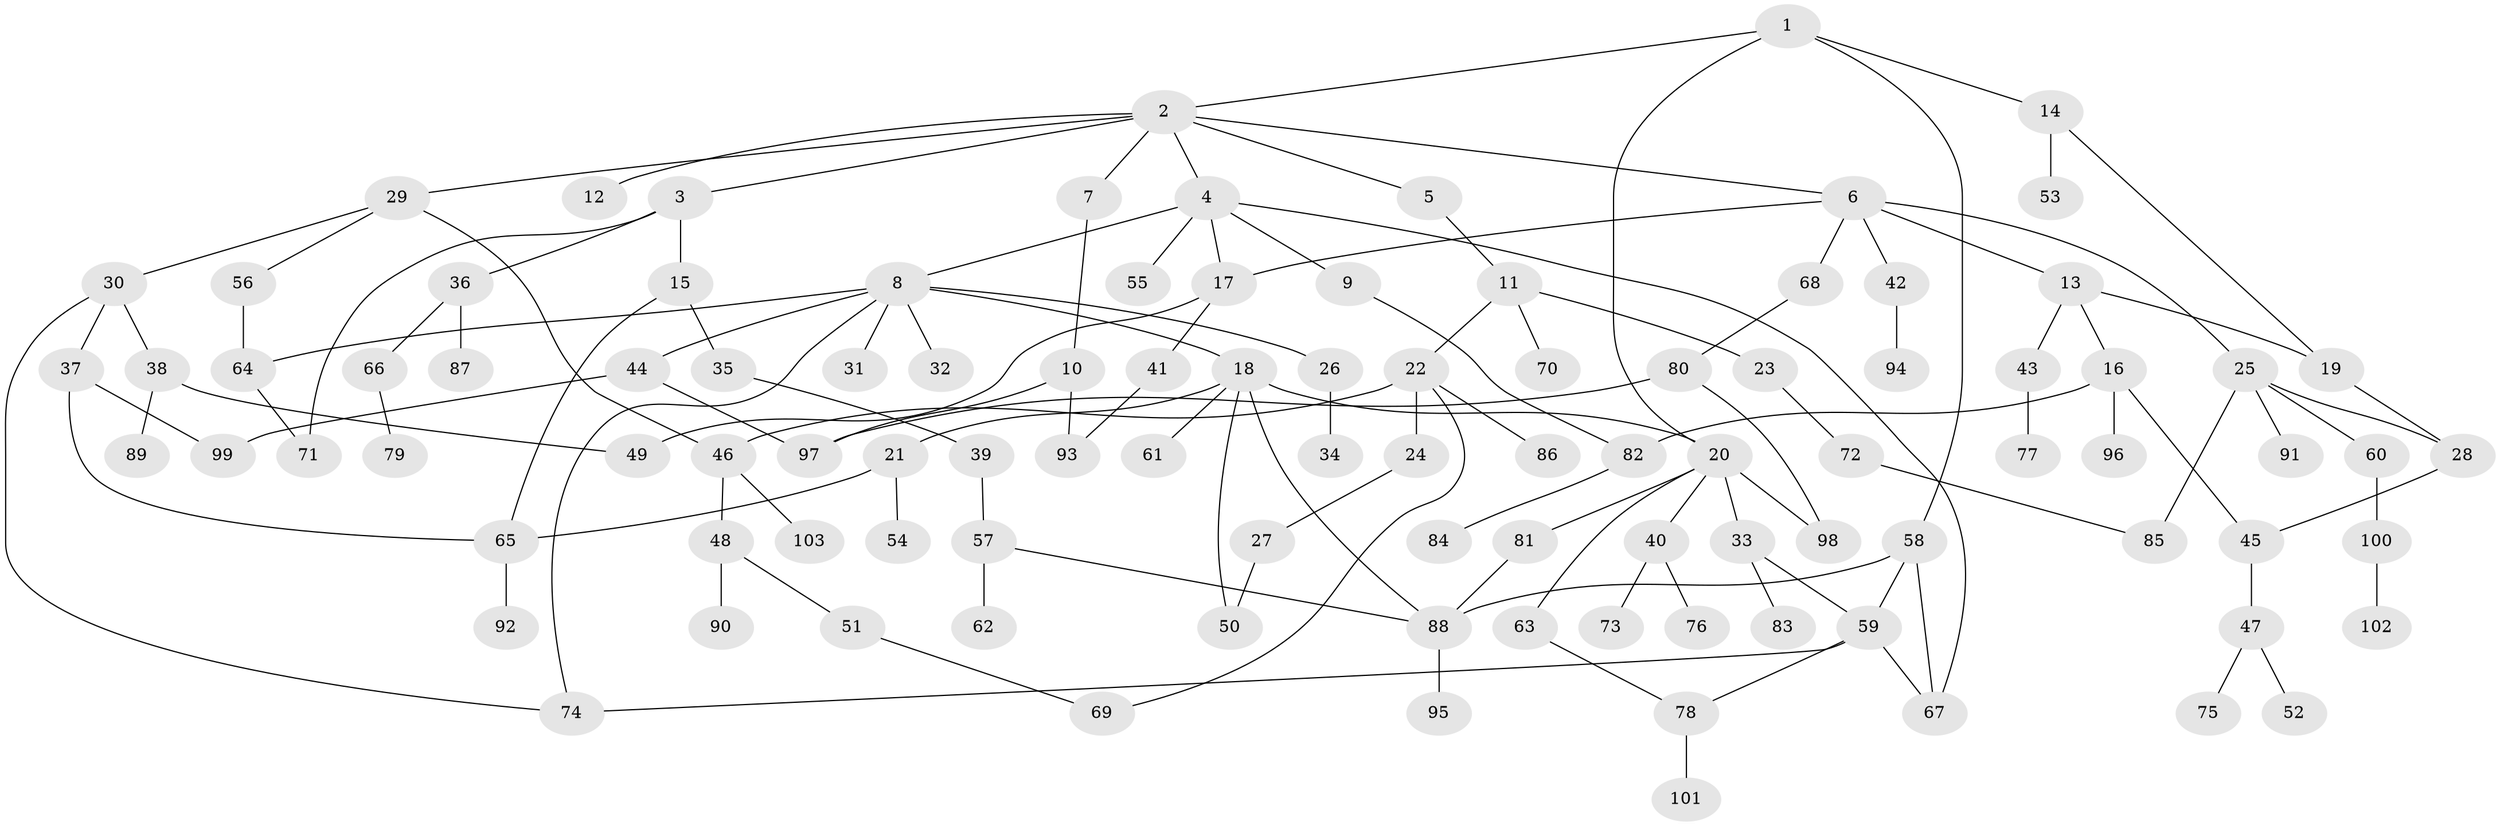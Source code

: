 // coarse degree distribution, {6: 0.03333333333333333, 1: 0.5666666666666667, 9: 0.06666666666666667, 2: 0.1, 4: 0.06666666666666667, 7: 0.06666666666666667, 3: 0.1}
// Generated by graph-tools (version 1.1) at 2025/46/03/04/25 21:46:11]
// undirected, 103 vertices, 131 edges
graph export_dot {
graph [start="1"]
  node [color=gray90,style=filled];
  1;
  2;
  3;
  4;
  5;
  6;
  7;
  8;
  9;
  10;
  11;
  12;
  13;
  14;
  15;
  16;
  17;
  18;
  19;
  20;
  21;
  22;
  23;
  24;
  25;
  26;
  27;
  28;
  29;
  30;
  31;
  32;
  33;
  34;
  35;
  36;
  37;
  38;
  39;
  40;
  41;
  42;
  43;
  44;
  45;
  46;
  47;
  48;
  49;
  50;
  51;
  52;
  53;
  54;
  55;
  56;
  57;
  58;
  59;
  60;
  61;
  62;
  63;
  64;
  65;
  66;
  67;
  68;
  69;
  70;
  71;
  72;
  73;
  74;
  75;
  76;
  77;
  78;
  79;
  80;
  81;
  82;
  83;
  84;
  85;
  86;
  87;
  88;
  89;
  90;
  91;
  92;
  93;
  94;
  95;
  96;
  97;
  98;
  99;
  100;
  101;
  102;
  103;
  1 -- 2;
  1 -- 14;
  1 -- 58;
  1 -- 20;
  2 -- 3;
  2 -- 4;
  2 -- 5;
  2 -- 6;
  2 -- 7;
  2 -- 12;
  2 -- 29;
  3 -- 15;
  3 -- 36;
  3 -- 71;
  4 -- 8;
  4 -- 9;
  4 -- 55;
  4 -- 67;
  4 -- 17;
  5 -- 11;
  6 -- 13;
  6 -- 17;
  6 -- 25;
  6 -- 42;
  6 -- 68;
  7 -- 10;
  8 -- 18;
  8 -- 26;
  8 -- 31;
  8 -- 32;
  8 -- 44;
  8 -- 64;
  8 -- 74;
  9 -- 82;
  10 -- 93;
  10 -- 97;
  11 -- 22;
  11 -- 23;
  11 -- 70;
  13 -- 16;
  13 -- 19;
  13 -- 43;
  14 -- 53;
  14 -- 19;
  15 -- 35;
  15 -- 65;
  16 -- 45;
  16 -- 96;
  16 -- 82;
  17 -- 41;
  17 -- 49;
  18 -- 20;
  18 -- 21;
  18 -- 61;
  18 -- 50;
  18 -- 88;
  19 -- 28;
  20 -- 33;
  20 -- 40;
  20 -- 63;
  20 -- 81;
  20 -- 98;
  21 -- 54;
  21 -- 65;
  22 -- 24;
  22 -- 86;
  22 -- 46;
  22 -- 69;
  23 -- 72;
  24 -- 27;
  25 -- 60;
  25 -- 91;
  25 -- 85;
  25 -- 28;
  26 -- 34;
  27 -- 50;
  28 -- 45;
  29 -- 30;
  29 -- 46;
  29 -- 56;
  30 -- 37;
  30 -- 38;
  30 -- 74;
  33 -- 83;
  33 -- 59;
  35 -- 39;
  36 -- 66;
  36 -- 87;
  37 -- 99;
  37 -- 65;
  38 -- 89;
  38 -- 49;
  39 -- 57;
  40 -- 73;
  40 -- 76;
  41 -- 93;
  42 -- 94;
  43 -- 77;
  44 -- 97;
  44 -- 99;
  45 -- 47;
  46 -- 48;
  46 -- 103;
  47 -- 52;
  47 -- 75;
  48 -- 51;
  48 -- 90;
  51 -- 69;
  56 -- 64;
  57 -- 62;
  57 -- 88;
  58 -- 59;
  58 -- 67;
  58 -- 88;
  59 -- 78;
  59 -- 74;
  59 -- 67;
  60 -- 100;
  63 -- 78;
  64 -- 71;
  65 -- 92;
  66 -- 79;
  68 -- 80;
  72 -- 85;
  78 -- 101;
  80 -- 98;
  80 -- 97;
  81 -- 88;
  82 -- 84;
  88 -- 95;
  100 -- 102;
}
